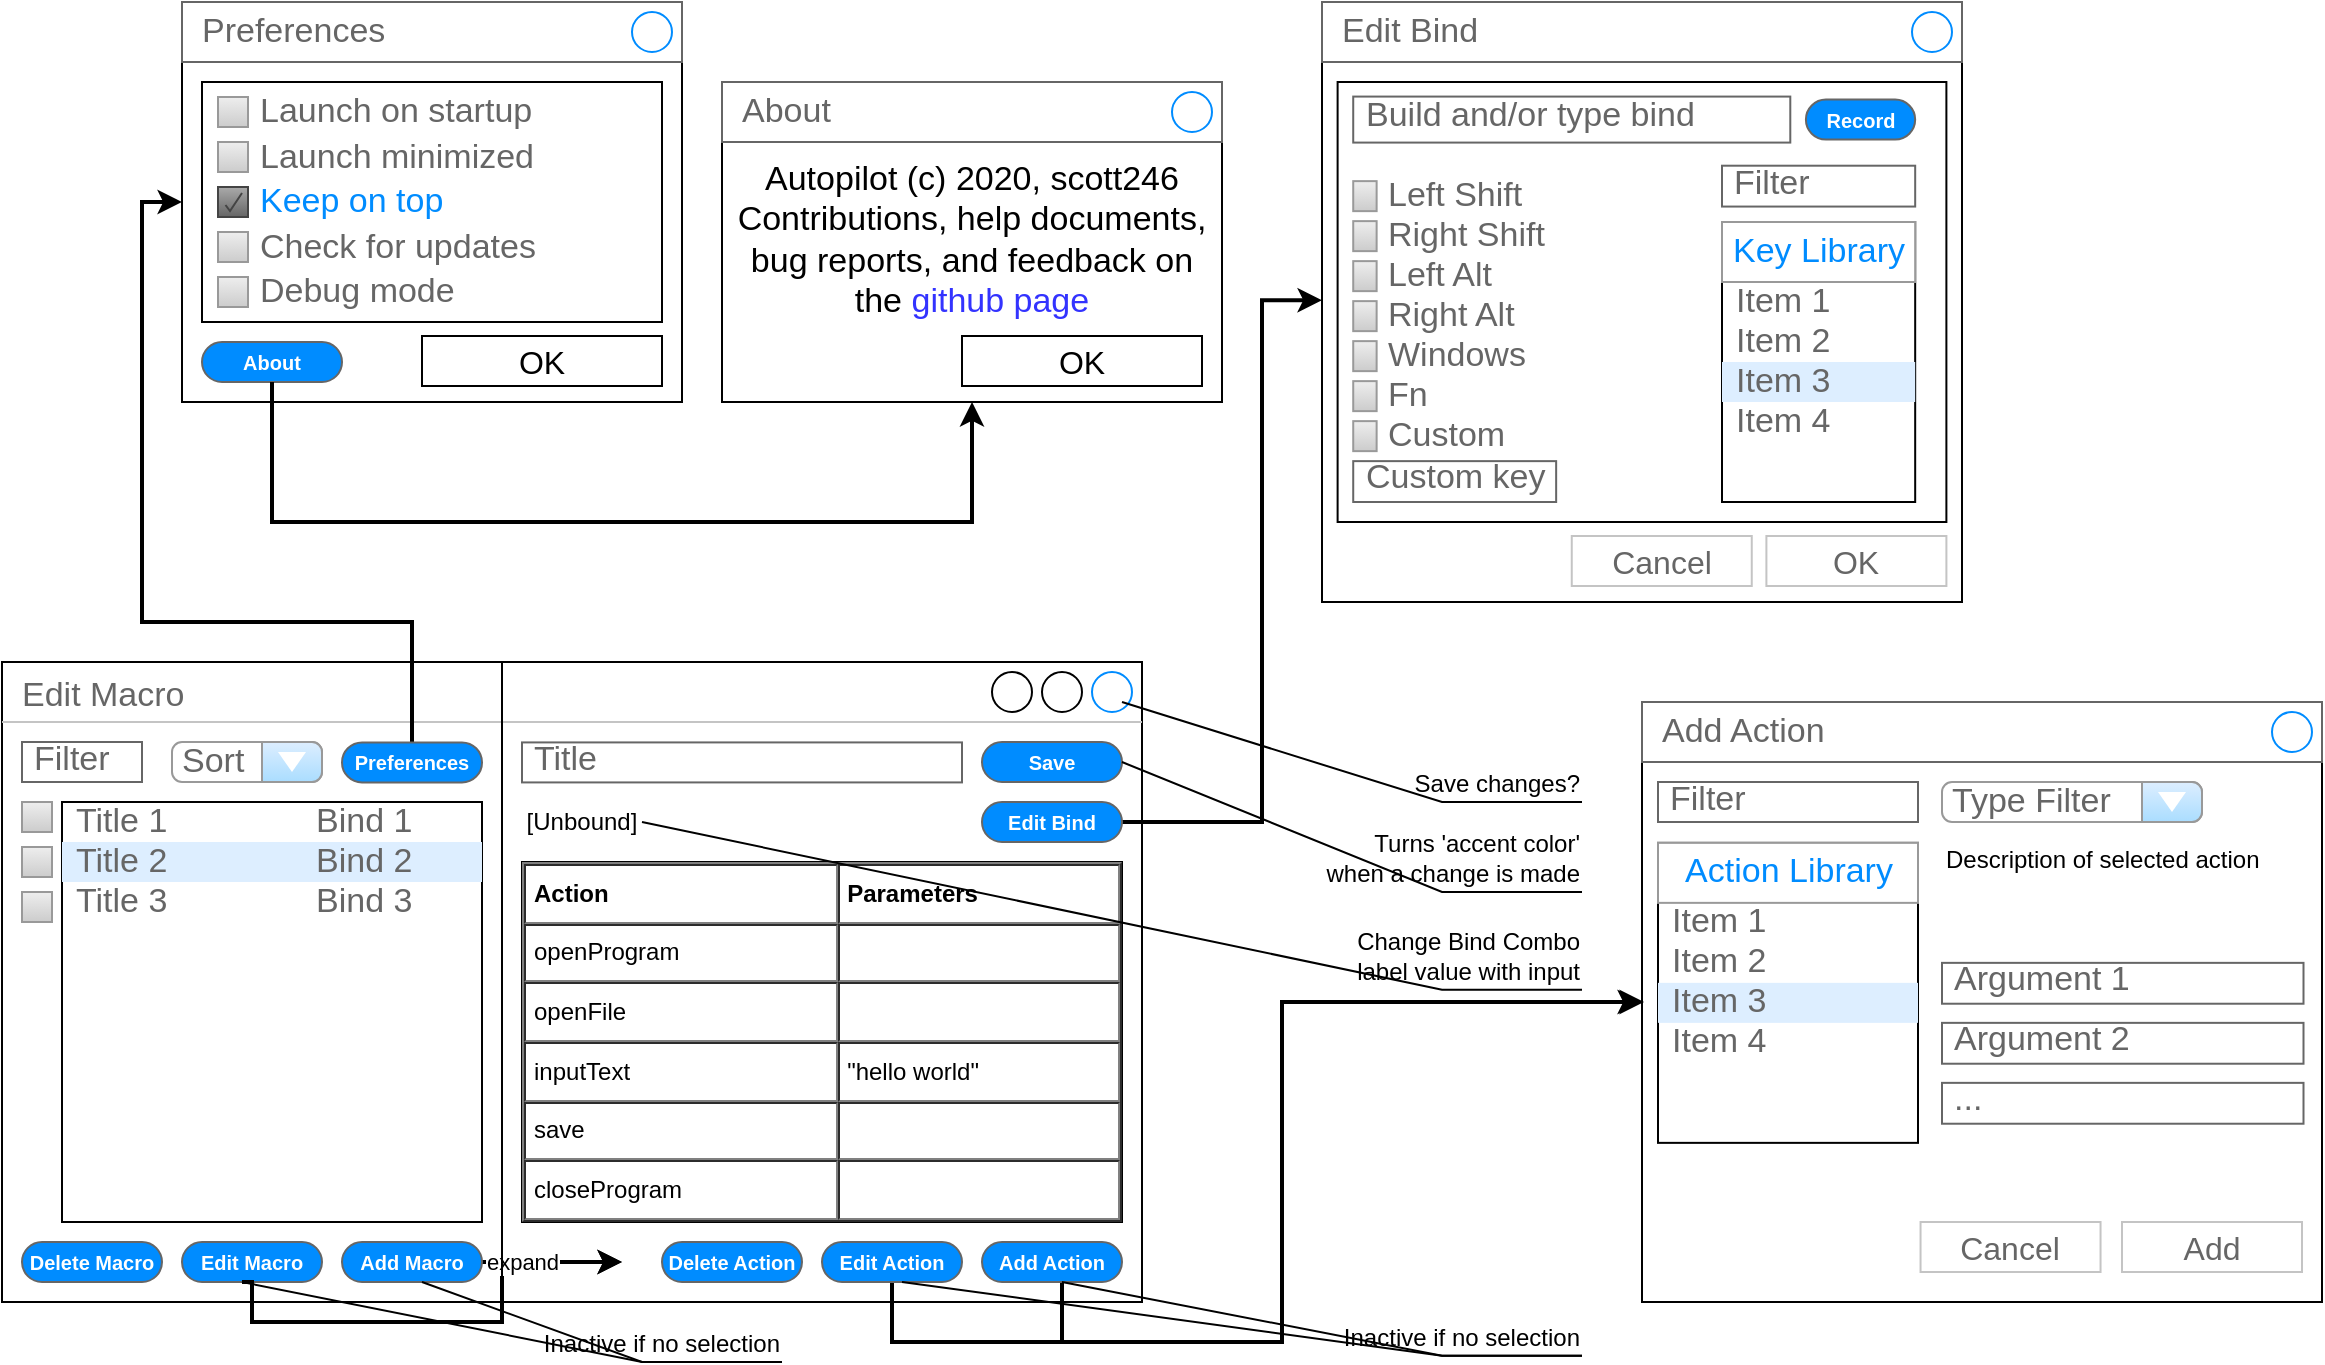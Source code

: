<mxfile version="13.9.9" type="device"><diagram id="YAPkU_yt1FOHtVR8c5gm" name="Views"><mxGraphModel dx="1531" dy="1131" grid="1" gridSize="10" guides="1" tooltips="1" connect="1" arrows="1" fold="1" page="1" pageScale="1" pageWidth="850" pageHeight="1100" math="0" shadow="0"><root><mxCell id="0"/><mxCell id="1" parent="0"/><mxCell id="EOJ3lp3D8dpg8eL5XDfX-40" value="" style="strokeWidth=1;shadow=0;dashed=0;align=center;html=1;shape=mxgraph.mockup.containers.rrect;rSize=0;fontSize=17;verticalAlign=top;whiteSpace=wrap;spacingTop=32;" parent="1" vertex="1"><mxGeometry x="620" y="240" width="250" height="200" as="geometry"/></mxCell><mxCell id="EOJ3lp3D8dpg8eL5XDfX-41" value="Preferences" style="strokeWidth=1;shadow=0;dashed=0;align=center;html=1;shape=mxgraph.mockup.containers.rrect;rSize=0;fontSize=17;fontColor=#666666;strokeColor=#666666;align=left;spacingLeft=8;fillColor=#ffffff;resizeWidth=1;" parent="EOJ3lp3D8dpg8eL5XDfX-40" vertex="1"><mxGeometry width="250" height="30" relative="1" as="geometry"/></mxCell><mxCell id="EOJ3lp3D8dpg8eL5XDfX-42" value="" style="shape=ellipse;strokeColor=#008cff;resizable=0;fillColor=none;html=1;" parent="EOJ3lp3D8dpg8eL5XDfX-41" vertex="1"><mxGeometry x="1" y="0.5" width="20" height="20" relative="1" as="geometry"><mxPoint x="-25" y="-10" as="offset"/></mxGeometry></mxCell><mxCell id="EOJ3lp3D8dpg8eL5XDfX-43" value="OK" style="strokeWidth=1;shadow=0;dashed=0;align=center;html=1;shape=mxgraph.mockup.containers.rrect;rSize=0;fontSize=16;resizable=0;whiteSpace=wrap;" parent="EOJ3lp3D8dpg8eL5XDfX-40" vertex="1"><mxGeometry x="0.5" y="1" width="120" height="25" relative="1" as="geometry"><mxPoint x="-5" y="-33" as="offset"/></mxGeometry></mxCell><mxCell id="EOJ3lp3D8dpg8eL5XDfX-67" value="" style="strokeWidth=1;shadow=0;dashed=0;align=center;html=1;shape=mxgraph.mockup.forms.rrect;rSize=0;recursiveResize=0;fontSize=12;" parent="EOJ3lp3D8dpg8eL5XDfX-40" vertex="1"><mxGeometry x="10" y="40" width="230" height="120" as="geometry"/></mxCell><mxCell id="EOJ3lp3D8dpg8eL5XDfX-68" value="Launch on startup" style="strokeWidth=1;shadow=0;dashed=0;align=center;html=1;shape=mxgraph.mockup.forms.rrect;rSize=0;fillColor=#eeeeee;strokeColor=#999999;gradientColor=#cccccc;align=left;spacingLeft=4;fontSize=17;fontColor=#666666;labelPosition=right;" parent="EOJ3lp3D8dpg8eL5XDfX-67" vertex="1"><mxGeometry x="8" y="7.5" width="15" height="15" as="geometry"/></mxCell><mxCell id="EOJ3lp3D8dpg8eL5XDfX-69" value="Launch minimized" style="strokeWidth=1;shadow=0;dashed=0;align=center;html=1;shape=mxgraph.mockup.forms.rrect;rSize=0;fillColor=#eeeeee;strokeColor=#999999;gradientColor=#cccccc;align=left;spacingLeft=4;fontSize=17;fontColor=#666666;labelPosition=right;" parent="EOJ3lp3D8dpg8eL5XDfX-67" vertex="1"><mxGeometry x="8" y="30" width="15" height="15" as="geometry"/></mxCell><mxCell id="EOJ3lp3D8dpg8eL5XDfX-70" value="Keep on top" style="strokeWidth=1;shadow=0;dashed=0;align=center;html=1;shape=mxgraph.mockup.forms.checkbox;rSize=0;resizable=0;fillColor=#aaaaaa;strokeColor=#444444;gradientColor=#666666;align=left;spacingLeft=4;fontSize=17;fontColor=#008cff;labelPosition=right;" parent="EOJ3lp3D8dpg8eL5XDfX-67" vertex="1"><mxGeometry x="8" y="52.5" width="15" height="15" as="geometry"/></mxCell><mxCell id="EOJ3lp3D8dpg8eL5XDfX-71" value="Debug mode" style="strokeWidth=1;shadow=0;dashed=0;align=center;html=1;shape=mxgraph.mockup.forms.rrect;rSize=0;fillColor=#eeeeee;strokeColor=#999999;gradientColor=#cccccc;align=left;spacingLeft=4;fontSize=17;fontColor=#666666;labelPosition=right;" parent="EOJ3lp3D8dpg8eL5XDfX-67" vertex="1"><mxGeometry x="8" y="97.5" width="15" height="15" as="geometry"/></mxCell><mxCell id="EOJ3lp3D8dpg8eL5XDfX-116" value="Check for updates" style="strokeWidth=1;shadow=0;dashed=0;align=center;html=1;shape=mxgraph.mockup.forms.rrect;rSize=0;fillColor=#eeeeee;strokeColor=#999999;gradientColor=#cccccc;align=left;spacingLeft=4;fontSize=17;fontColor=#666666;labelPosition=right;" parent="EOJ3lp3D8dpg8eL5XDfX-67" vertex="1"><mxGeometry x="8" y="75" width="15" height="15" as="geometry"/></mxCell><mxCell id="0lPb5NimwazTMxJRyiUQ-14" value="About" style="strokeWidth=1;shadow=0;dashed=0;align=center;html=1;shape=mxgraph.mockup.buttons.button;strokeColor=#666666;fontColor=#ffffff;mainText=;buttonStyle=round;fontSize=10;fontStyle=1;fillColor=#008cff;whiteSpace=wrap;" parent="EOJ3lp3D8dpg8eL5XDfX-40" vertex="1"><mxGeometry x="10" y="170.0" width="70" height="20" as="geometry"/></mxCell><mxCell id="EOJ3lp3D8dpg8eL5XDfX-44" value="Autopilot (c) 2020, scott246&lt;br&gt;Contributions, help documents, bug reports, and feedback on the&amp;nbsp;&lt;font color=&quot;#3333ff&quot;&gt;github page&lt;br&gt;&lt;/font&gt;" style="strokeWidth=1;shadow=0;dashed=0;align=center;html=1;shape=mxgraph.mockup.containers.rrect;rSize=0;fontSize=17;verticalAlign=top;whiteSpace=wrap;spacingTop=32;" parent="1" vertex="1"><mxGeometry x="890" y="280" width="250" height="160" as="geometry"/></mxCell><mxCell id="EOJ3lp3D8dpg8eL5XDfX-45" value="About" style="strokeWidth=1;shadow=0;dashed=0;align=center;html=1;shape=mxgraph.mockup.containers.rrect;rSize=0;fontSize=17;fontColor=#666666;strokeColor=#666666;align=left;spacingLeft=8;fillColor=#ffffff;resizeWidth=1;" parent="EOJ3lp3D8dpg8eL5XDfX-44" vertex="1"><mxGeometry width="250" height="30" relative="1" as="geometry"/></mxCell><mxCell id="EOJ3lp3D8dpg8eL5XDfX-46" value="" style="shape=ellipse;strokeColor=#008cff;resizable=0;fillColor=none;html=1;" parent="EOJ3lp3D8dpg8eL5XDfX-45" vertex="1"><mxGeometry x="1" y="0.5" width="20" height="20" relative="1" as="geometry"><mxPoint x="-25" y="-10" as="offset"/></mxGeometry></mxCell><mxCell id="EOJ3lp3D8dpg8eL5XDfX-47" value="OK" style="strokeWidth=1;shadow=0;dashed=0;align=center;html=1;shape=mxgraph.mockup.containers.rrect;rSize=0;fontSize=16;resizable=0;whiteSpace=wrap;" parent="EOJ3lp3D8dpg8eL5XDfX-44" vertex="1"><mxGeometry x="0.5" y="1" width="120" height="25" relative="1" as="geometry"><mxPoint x="-5" y="-33" as="offset"/></mxGeometry></mxCell><mxCell id="EOJ3lp3D8dpg8eL5XDfX-53" value="" style="strokeWidth=1;shadow=0;dashed=0;align=center;html=1;shape=mxgraph.mockup.containers.rrect;rSize=0;fontSize=17;verticalAlign=top;whiteSpace=wrap;spacingTop=32;" parent="1" vertex="1"><mxGeometry x="1190" y="240" width="320" height="300" as="geometry"/></mxCell><mxCell id="EOJ3lp3D8dpg8eL5XDfX-54" value="Edit Bind" style="strokeWidth=1;shadow=0;dashed=0;align=center;html=1;shape=mxgraph.mockup.containers.rrect;rSize=0;fontSize=17;fontColor=#666666;strokeColor=#666666;align=left;spacingLeft=8;fillColor=none;resizeWidth=1;" parent="EOJ3lp3D8dpg8eL5XDfX-53" vertex="1"><mxGeometry width="320" height="30" relative="1" as="geometry"/></mxCell><mxCell id="EOJ3lp3D8dpg8eL5XDfX-55" value="" style="shape=ellipse;strokeColor=#008cff;resizable=0;fillColor=none;html=1;" parent="EOJ3lp3D8dpg8eL5XDfX-54" vertex="1"><mxGeometry x="1" y="0.5" width="20" height="20" relative="1" as="geometry"><mxPoint x="-25" y="-10" as="offset"/></mxGeometry></mxCell><mxCell id="EOJ3lp3D8dpg8eL5XDfX-56" value="Cancel" style="strokeWidth=1;shadow=0;dashed=0;align=center;html=1;shape=mxgraph.mockup.containers.rrect;rSize=0;fontSize=16;fontColor=#666666;strokeColor=#c4c4c4;whiteSpace=wrap;fillColor=none;" parent="EOJ3lp3D8dpg8eL5XDfX-53" vertex="1"><mxGeometry x="0.25" y="1" width="90" height="25" relative="1" as="geometry"><mxPoint x="44.88" y="-33" as="offset"/></mxGeometry></mxCell><mxCell id="EOJ3lp3D8dpg8eL5XDfX-57" value="OK" style="strokeWidth=1;shadow=0;dashed=0;align=center;html=1;shape=mxgraph.mockup.containers.rrect;rSize=0;fontSize=16;fontColor=#666666;strokeColor=#c4c4c4;whiteSpace=wrap;fillColor=none;" parent="EOJ3lp3D8dpg8eL5XDfX-53" vertex="1"><mxGeometry x="0.75" y="1" width="90" height="25" relative="1" as="geometry"><mxPoint x="-17.8" y="-33" as="offset"/></mxGeometry></mxCell><mxCell id="EOJ3lp3D8dpg8eL5XDfX-101" value="" style="rounded=0;whiteSpace=wrap;html=1;fontSize=12;" parent="EOJ3lp3D8dpg8eL5XDfX-53" vertex="1"><mxGeometry x="7.805" y="40" width="304.39" height="220" as="geometry"/></mxCell><mxCell id="EOJ3lp3D8dpg8eL5XDfX-102" value="" style="strokeWidth=1;shadow=0;dashed=0;align=center;html=1;shape=mxgraph.mockup.forms.rrect;rSize=0;fontSize=12;" parent="EOJ3lp3D8dpg8eL5XDfX-53" vertex="1"><mxGeometry x="200" y="110" width="96.59" height="140" as="geometry"/></mxCell><mxCell id="EOJ3lp3D8dpg8eL5XDfX-103" value="Key Library" style="strokeWidth=1;shadow=0;dashed=0;align=center;html=1;shape=mxgraph.mockup.forms.rrect;rSize=0;strokeColor=#999999;fontColor=#008cff;fontSize=17;fillColor=#ffffff;resizeWidth=1;" parent="EOJ3lp3D8dpg8eL5XDfX-102" vertex="1"><mxGeometry width="96.59" height="30" relative="1" as="geometry"/></mxCell><mxCell id="EOJ3lp3D8dpg8eL5XDfX-104" value="Item 1" style="strokeWidth=1;shadow=0;dashed=0;align=center;html=1;shape=mxgraph.mockup.forms.anchor;fontSize=17;fontColor=#666666;align=left;spacingLeft=5;resizeWidth=1;" parent="EOJ3lp3D8dpg8eL5XDfX-102" vertex="1"><mxGeometry width="96.59" height="20" relative="1" as="geometry"><mxPoint y="30" as="offset"/></mxGeometry></mxCell><mxCell id="EOJ3lp3D8dpg8eL5XDfX-105" value="Item 2" style="strokeWidth=1;shadow=0;dashed=0;align=center;html=1;shape=mxgraph.mockup.forms.anchor;fontSize=17;fontColor=#666666;align=left;spacingLeft=5;resizeWidth=1;" parent="EOJ3lp3D8dpg8eL5XDfX-102" vertex="1"><mxGeometry width="96.59" height="20" relative="1" as="geometry"><mxPoint y="50" as="offset"/></mxGeometry></mxCell><mxCell id="EOJ3lp3D8dpg8eL5XDfX-106" value="Item 3" style="strokeWidth=1;shadow=0;dashed=0;align=center;html=1;shape=mxgraph.mockup.forms.rrect;rSize=0;fontSize=17;fontColor=#666666;align=left;spacingLeft=5;fillColor=#ddeeff;strokeColor=none;resizeWidth=1;" parent="EOJ3lp3D8dpg8eL5XDfX-102" vertex="1"><mxGeometry width="96.59" height="20" relative="1" as="geometry"><mxPoint y="70" as="offset"/></mxGeometry></mxCell><mxCell id="EOJ3lp3D8dpg8eL5XDfX-107" value="Item 4" style="strokeWidth=1;shadow=0;dashed=0;align=center;html=1;shape=mxgraph.mockup.forms.anchor;fontSize=17;fontColor=#666666;align=left;spacingLeft=5;resizeWidth=1;" parent="EOJ3lp3D8dpg8eL5XDfX-102" vertex="1"><mxGeometry width="96.59" height="20" relative="1" as="geometry"><mxPoint y="90" as="offset"/></mxGeometry></mxCell><mxCell id="EOJ3lp3D8dpg8eL5XDfX-108" value="Left Shift" style="strokeWidth=1;shadow=0;dashed=0;align=center;html=1;shape=mxgraph.mockup.forms.rrect;rSize=0;fillColor=#eeeeee;strokeColor=#999999;gradientColor=#cccccc;align=left;spacingLeft=4;fontSize=17;fontColor=#666666;labelPosition=right;" parent="EOJ3lp3D8dpg8eL5XDfX-53" vertex="1"><mxGeometry x="15.61" y="89.57" width="11.707" height="15" as="geometry"/></mxCell><mxCell id="u80V7ljQDA_n9V3DlxkJ-22" value="Right Shift" style="strokeWidth=1;shadow=0;dashed=0;align=center;html=1;shape=mxgraph.mockup.forms.rrect;rSize=0;fillColor=#eeeeee;strokeColor=#999999;gradientColor=#cccccc;align=left;spacingLeft=4;fontSize=17;fontColor=#666666;labelPosition=right;" parent="EOJ3lp3D8dpg8eL5XDfX-53" vertex="1"><mxGeometry x="15.61" y="109.57" width="11.707" height="15" as="geometry"/></mxCell><mxCell id="u80V7ljQDA_n9V3DlxkJ-23" value="Left Alt" style="strokeWidth=1;shadow=0;dashed=0;align=center;html=1;shape=mxgraph.mockup.forms.rrect;rSize=0;fillColor=#eeeeee;strokeColor=#999999;gradientColor=#cccccc;align=left;spacingLeft=4;fontSize=17;fontColor=#666666;labelPosition=right;" parent="EOJ3lp3D8dpg8eL5XDfX-53" vertex="1"><mxGeometry x="15.61" y="129.57" width="11.707" height="15" as="geometry"/></mxCell><mxCell id="u80V7ljQDA_n9V3DlxkJ-24" value="Right Alt" style="strokeWidth=1;shadow=0;dashed=0;align=center;html=1;shape=mxgraph.mockup.forms.rrect;rSize=0;fillColor=#eeeeee;strokeColor=#999999;gradientColor=#cccccc;align=left;spacingLeft=4;fontSize=17;fontColor=#666666;labelPosition=right;" parent="EOJ3lp3D8dpg8eL5XDfX-53" vertex="1"><mxGeometry x="15.61" y="149.57" width="11.707" height="15" as="geometry"/></mxCell><mxCell id="u80V7ljQDA_n9V3DlxkJ-25" value="Windows" style="strokeWidth=1;shadow=0;dashed=0;align=center;html=1;shape=mxgraph.mockup.forms.rrect;rSize=0;fillColor=#eeeeee;strokeColor=#999999;gradientColor=#cccccc;align=left;spacingLeft=4;fontSize=17;fontColor=#666666;labelPosition=right;" parent="EOJ3lp3D8dpg8eL5XDfX-53" vertex="1"><mxGeometry x="15.61" y="169.57" width="11.707" height="15" as="geometry"/></mxCell><mxCell id="u80V7ljQDA_n9V3DlxkJ-26" value="Fn" style="strokeWidth=1;shadow=0;dashed=0;align=center;html=1;shape=mxgraph.mockup.forms.rrect;rSize=0;fillColor=#eeeeee;strokeColor=#999999;gradientColor=#cccccc;align=left;spacingLeft=4;fontSize=17;fontColor=#666666;labelPosition=right;" parent="EOJ3lp3D8dpg8eL5XDfX-53" vertex="1"><mxGeometry x="15.61" y="189.57" width="11.707" height="15" as="geometry"/></mxCell><mxCell id="Q8kererCGvhMdk5w2O0M-1" value="Custom" style="strokeWidth=1;shadow=0;dashed=0;align=center;html=1;shape=mxgraph.mockup.forms.rrect;rSize=0;fillColor=#eeeeee;strokeColor=#999999;gradientColor=#cccccc;align=left;spacingLeft=4;fontSize=17;fontColor=#666666;labelPosition=right;" parent="EOJ3lp3D8dpg8eL5XDfX-53" vertex="1"><mxGeometry x="15.61" y="209.57" width="11.707" height="15" as="geometry"/></mxCell><mxCell id="Q8kererCGvhMdk5w2O0M-2" value="Custom key" style="strokeWidth=1;shadow=0;dashed=0;align=center;html=1;shape=mxgraph.mockup.text.textBox;fontColor=#666666;align=left;fontSize=17;spacingLeft=4;spacingTop=-3;strokeColor=#666666;mainText=" parent="EOJ3lp3D8dpg8eL5XDfX-53" vertex="1"><mxGeometry x="15.61" y="229.57" width="101.463" height="20.43" as="geometry"/></mxCell><mxCell id="Q8kererCGvhMdk5w2O0M-3" value="Build and/or type bind" style="strokeWidth=1;shadow=0;dashed=0;align=center;html=1;shape=mxgraph.mockup.text.textBox;fontColor=#666666;align=left;fontSize=17;spacingLeft=4;spacingTop=-3;strokeColor=#666666;mainText=" parent="EOJ3lp3D8dpg8eL5XDfX-53" vertex="1"><mxGeometry x="15.61" y="47.29" width="218.537" height="23" as="geometry"/></mxCell><mxCell id="Q8kererCGvhMdk5w2O0M-4" value="Filter" style="strokeWidth=1;shadow=0;dashed=0;align=center;html=1;shape=mxgraph.mockup.text.textBox;fontColor=#666666;align=left;fontSize=17;spacingLeft=4;spacingTop=-3;strokeColor=#666666;mainText=" parent="EOJ3lp3D8dpg8eL5XDfX-53" vertex="1"><mxGeometry x="200" y="81.85" width="96.59" height="20.43" as="geometry"/></mxCell><mxCell id="wRuUsC_GR9SFhAJwOXk4-2" value="Record" style="strokeWidth=1;shadow=0;dashed=0;align=center;html=1;shape=mxgraph.mockup.buttons.button;strokeColor=#666666;fontColor=#ffffff;mainText=;buttonStyle=round;fontSize=10;fontStyle=1;fillColor=#008cff;whiteSpace=wrap;" vertex="1" parent="EOJ3lp3D8dpg8eL5XDfX-53"><mxGeometry x="241.951" y="48.79" width="54.634" height="20" as="geometry"/></mxCell><mxCell id="EOJ3lp3D8dpg8eL5XDfX-79" value="" style="strokeWidth=1;shadow=0;dashed=0;align=center;html=1;shape=mxgraph.mockup.containers.rrect;rSize=0;fontSize=17;verticalAlign=top;whiteSpace=wrap;spacingTop=32;" parent="1" vertex="1"><mxGeometry x="1350" y="590" width="340" height="300" as="geometry"/></mxCell><mxCell id="EOJ3lp3D8dpg8eL5XDfX-80" value="Add Action" style="strokeWidth=1;shadow=0;dashed=0;align=center;html=1;shape=mxgraph.mockup.containers.rrect;rSize=0;fontSize=17;fontColor=#666666;strokeColor=#666666;align=left;spacingLeft=8;fillColor=none;resizeWidth=1;" parent="EOJ3lp3D8dpg8eL5XDfX-79" vertex="1"><mxGeometry width="340.0" height="30" relative="1" as="geometry"/></mxCell><mxCell id="EOJ3lp3D8dpg8eL5XDfX-81" value="" style="shape=ellipse;strokeColor=#008cff;resizable=0;fillColor=none;html=1;" parent="EOJ3lp3D8dpg8eL5XDfX-80" vertex="1"><mxGeometry x="1" y="0.5" width="20" height="20" relative="1" as="geometry"><mxPoint x="-25" y="-10" as="offset"/></mxGeometry></mxCell><mxCell id="EOJ3lp3D8dpg8eL5XDfX-82" value="Cancel" style="strokeWidth=1;shadow=0;dashed=0;align=center;html=1;shape=mxgraph.mockup.containers.rrect;rSize=0;fontSize=16;fontColor=#666666;strokeColor=#c4c4c4;whiteSpace=wrap;fillColor=none;" parent="EOJ3lp3D8dpg8eL5XDfX-79" vertex="1"><mxGeometry x="0.25" y="1" width="90" height="25" relative="1" as="geometry"><mxPoint x="54.27" y="-40" as="offset"/></mxGeometry></mxCell><mxCell id="EOJ3lp3D8dpg8eL5XDfX-83" value="Add" style="strokeWidth=1;shadow=0;dashed=0;align=center;html=1;shape=mxgraph.mockup.containers.rrect;rSize=0;fontSize=16;fontColor=#666666;strokeColor=#c4c4c4;whiteSpace=wrap;fillColor=none;" parent="EOJ3lp3D8dpg8eL5XDfX-79" vertex="1"><mxGeometry x="0.75" y="1" width="90" height="25" relative="1" as="geometry"><mxPoint x="-15" y="-40" as="offset"/></mxGeometry></mxCell><mxCell id="EOJ3lp3D8dpg8eL5XDfX-35" value="Filter" style="strokeWidth=1;shadow=0;dashed=0;align=center;html=1;shape=mxgraph.mockup.text.textBox;fontColor=#666666;align=left;fontSize=17;spacingLeft=4;spacingTop=-3;strokeColor=#666666;mainText=" parent="EOJ3lp3D8dpg8eL5XDfX-79" vertex="1"><mxGeometry x="8" y="40" width="130" height="20" as="geometry"/></mxCell><mxCell id="EOJ3lp3D8dpg8eL5XDfX-88" value="Description of selected action" style="text;spacingTop=-5;whiteSpace=wrap;html=1;align=left;fontSize=12;fontFamily=Helvetica;fillColor=none;strokeColor=none;" parent="EOJ3lp3D8dpg8eL5XDfX-79" vertex="1"><mxGeometry x="150" y="70" width="181.5" height="50.43" as="geometry"/></mxCell><mxCell id="u80V7ljQDA_n9V3DlxkJ-36" value="Argument 1" style="strokeWidth=1;shadow=0;dashed=0;align=center;html=1;shape=mxgraph.mockup.text.textBox;fontColor=#666666;align=left;fontSize=17;spacingLeft=4;spacingTop=-3;strokeColor=#666666;mainText=" parent="EOJ3lp3D8dpg8eL5XDfX-79" vertex="1"><mxGeometry x="150" y="130.43" width="180.75" height="20.43" as="geometry"/></mxCell><mxCell id="u80V7ljQDA_n9V3DlxkJ-38" value="..." style="strokeWidth=1;shadow=0;dashed=0;align=center;html=1;shape=mxgraph.mockup.text.textBox;fontColor=#666666;align=left;fontSize=17;spacingLeft=4;spacingTop=-3;strokeColor=#666666;mainText=" parent="EOJ3lp3D8dpg8eL5XDfX-79" vertex="1"><mxGeometry x="150" y="190.43" width="180.75" height="20.43" as="geometry"/></mxCell><mxCell id="u80V7ljQDA_n9V3DlxkJ-37" value="Argument 2" style="strokeWidth=1;shadow=0;dashed=0;align=center;html=1;shape=mxgraph.mockup.text.textBox;fontColor=#666666;align=left;fontSize=17;spacingLeft=4;spacingTop=-3;strokeColor=#666666;mainText=" parent="EOJ3lp3D8dpg8eL5XDfX-79" vertex="1"><mxGeometry x="150" y="160.43" width="180.75" height="20.43" as="geometry"/></mxCell><mxCell id="EOJ3lp3D8dpg8eL5XDfX-34" value="Type Filter" style="strokeWidth=1;shadow=0;dashed=0;align=center;html=1;shape=mxgraph.mockup.forms.comboBox;strokeColor=#999999;fillColor=#ddeeff;align=left;fillColor2=#aaddff;mainText=;fontColor=#666666;fontSize=17;spacingLeft=3;" parent="EOJ3lp3D8dpg8eL5XDfX-79" vertex="1"><mxGeometry x="150" y="40" width="130" height="20" as="geometry"/></mxCell><mxCell id="EOJ3lp3D8dpg8eL5XDfX-25" value="" style="strokeWidth=1;shadow=0;dashed=0;align=center;html=1;shape=mxgraph.mockup.forms.rrect;rSize=0;verticalAlign=top;" parent="EOJ3lp3D8dpg8eL5XDfX-79" vertex="1"><mxGeometry x="8" y="70.43" width="130" height="150" as="geometry"/></mxCell><mxCell id="EOJ3lp3D8dpg8eL5XDfX-26" value="Action Library" style="strokeWidth=1;shadow=0;dashed=0;align=center;html=1;shape=mxgraph.mockup.forms.rrect;rSize=0;strokeColor=#999999;fontColor=#008cff;fontSize=17;fillColor=#ffffff;resizeWidth=1;" parent="EOJ3lp3D8dpg8eL5XDfX-25" vertex="1"><mxGeometry width="130" height="30" relative="1" as="geometry"/></mxCell><mxCell id="EOJ3lp3D8dpg8eL5XDfX-27" value="Item 1" style="strokeWidth=1;shadow=0;dashed=0;align=center;html=1;shape=mxgraph.mockup.forms.anchor;fontSize=17;fontColor=#666666;align=left;spacingLeft=5;resizeWidth=1;" parent="EOJ3lp3D8dpg8eL5XDfX-25" vertex="1"><mxGeometry width="130" height="20" relative="1" as="geometry"><mxPoint y="30.0" as="offset"/></mxGeometry></mxCell><mxCell id="EOJ3lp3D8dpg8eL5XDfX-28" value="Item 2" style="strokeWidth=1;shadow=0;dashed=0;align=center;html=1;shape=mxgraph.mockup.forms.anchor;fontSize=17;fontColor=#666666;align=left;spacingLeft=5;resizeWidth=1;" parent="EOJ3lp3D8dpg8eL5XDfX-25" vertex="1"><mxGeometry width="130" height="20" relative="1" as="geometry"><mxPoint y="50.0" as="offset"/></mxGeometry></mxCell><mxCell id="EOJ3lp3D8dpg8eL5XDfX-29" value="Item 3" style="strokeWidth=1;shadow=0;dashed=0;align=center;html=1;shape=mxgraph.mockup.forms.rrect;rSize=0;fontSize=17;fontColor=#666666;align=left;spacingLeft=5;fillColor=#ddeeff;strokeColor=none;resizeWidth=1;" parent="EOJ3lp3D8dpg8eL5XDfX-25" vertex="1"><mxGeometry width="130" height="20" relative="1" as="geometry"><mxPoint y="70" as="offset"/></mxGeometry></mxCell><mxCell id="EOJ3lp3D8dpg8eL5XDfX-30" value="Item 4" style="strokeWidth=1;shadow=0;dashed=0;align=center;html=1;shape=mxgraph.mockup.forms.anchor;fontSize=17;fontColor=#666666;align=left;spacingLeft=5;resizeWidth=1;" parent="EOJ3lp3D8dpg8eL5XDfX-25" vertex="1"><mxGeometry width="130" height="20" relative="1" as="geometry"><mxPoint y="90" as="offset"/></mxGeometry></mxCell><mxCell id="aWUXtCaBUjbwZ6OJpYQv-1" value="Edit Macro" style="strokeWidth=1;shadow=0;dashed=0;align=center;html=1;shape=mxgraph.mockup.containers.window;align=left;verticalAlign=top;spacingLeft=8;strokeColor2=#008cff;strokeColor3=#c4c4c4;fontColor=#666666;mainText=;fontSize=17;labelBackgroundColor=none;" parent="1" vertex="1"><mxGeometry x="530" y="570" width="570" height="320" as="geometry"/></mxCell><mxCell id="aWUXtCaBUjbwZ6OJpYQv-9" value="&lt;table cellpadding=&quot;4&quot; cellspacing=&quot;0&quot; border=&quot;1&quot; style=&quot;font-size: 1em ; width: 100% ; height: 100%&quot;&gt;&lt;tbody&gt;&lt;tr&gt;&lt;th&gt;Action&lt;/th&gt;&lt;td&gt;&lt;b&gt;Parameters&lt;/b&gt;&lt;/td&gt;&lt;/tr&gt;&lt;tr&gt;&lt;td&gt;openProgram&lt;/td&gt;&lt;td&gt;&lt;br&gt;&lt;/td&gt;&lt;/tr&gt;&lt;tr&gt;&lt;td&gt;openFile&lt;/td&gt;&lt;td&gt;&lt;br&gt;&lt;/td&gt;&lt;/tr&gt;&lt;tr&gt;&lt;td&gt;inputText&lt;/td&gt;&lt;td&gt;&quot;hello world&quot;&lt;/td&gt;&lt;/tr&gt;&lt;tr&gt;&lt;td&gt;save&lt;/td&gt;&lt;td&gt;&lt;br&gt;&lt;/td&gt;&lt;/tr&gt;&lt;tr&gt;&lt;td&gt;closeProgram&lt;/td&gt;&lt;td&gt;&lt;br&gt;&lt;/td&gt;&lt;/tr&gt;&lt;/tbody&gt;&lt;/table&gt; " style="verticalAlign=top;align=left;overflow=fill;fontSize=12;fontFamily=Helvetica;html=1" parent="1" vertex="1"><mxGeometry x="790" y="670" width="300" height="180" as="geometry"/></mxCell><mxCell id="aWUXtCaBUjbwZ6OJpYQv-10" value="Title" style="strokeWidth=1;shadow=0;dashed=0;align=center;html=1;shape=mxgraph.mockup.text.textBox;fontColor=#666666;align=left;fontSize=17;spacingLeft=4;spacingTop=-3;strokeColor=#666666;mainText=" parent="1" vertex="1"><mxGeometry x="790" y="610.21" width="220" height="20" as="geometry"/></mxCell><mxCell id="aWUXtCaBUjbwZ6OJpYQv-36" value="Save" style="strokeWidth=1;shadow=0;dashed=0;align=center;html=1;shape=mxgraph.mockup.buttons.button;strokeColor=#666666;fontColor=#ffffff;mainText=;buttonStyle=round;fontSize=10;fontStyle=1;fillColor=#008cff;whiteSpace=wrap;" parent="1" vertex="1"><mxGeometry x="1020" y="610.0" width="70" height="20" as="geometry"/></mxCell><mxCell id="u80V7ljQDA_n9V3DlxkJ-84" value="" style="edgeStyle=orthogonalEdgeStyle;rounded=0;orthogonalLoop=1;jettySize=auto;html=1;strokeWidth=2;entryX=0;entryY=0.497;entryDx=0;entryDy=0;entryPerimeter=0;exitX=1;exitY=0.5;exitDx=0;exitDy=0;exitPerimeter=0;" parent="1" source="aWUXtCaBUjbwZ6OJpYQv-37" target="EOJ3lp3D8dpg8eL5XDfX-53" edge="1"><mxGeometry relative="1" as="geometry"><mxPoint x="1340" y="617" as="targetPoint"/><Array as="points"><mxPoint x="1160" y="650"/><mxPoint x="1160" y="389"/></Array></mxGeometry></mxCell><mxCell id="aWUXtCaBUjbwZ6OJpYQv-37" value="Edit Bind" style="strokeWidth=1;shadow=0;dashed=0;align=center;html=1;shape=mxgraph.mockup.buttons.button;strokeColor=#666666;fontColor=#ffffff;mainText=;buttonStyle=round;fontSize=10;fontStyle=1;fillColor=#008cff;whiteSpace=wrap;" parent="1" vertex="1"><mxGeometry x="1020" y="640.0" width="70" height="20" as="geometry"/></mxCell><mxCell id="u80V7ljQDA_n9V3DlxkJ-86" value="" style="edgeStyle=orthogonalEdgeStyle;rounded=0;orthogonalLoop=1;jettySize=auto;html=1;strokeWidth=2;entryX=0.003;entryY=0.5;entryDx=0;entryDy=0;entryPerimeter=0;" parent="1" source="aWUXtCaBUjbwZ6OJpYQv-38" target="EOJ3lp3D8dpg8eL5XDfX-79" edge="1"><mxGeometry relative="1" as="geometry"><Array as="points"><mxPoint x="1060" y="910"/><mxPoint x="1170" y="910"/><mxPoint x="1170" y="740"/></Array></mxGeometry></mxCell><mxCell id="aWUXtCaBUjbwZ6OJpYQv-38" value="&lt;font style=&quot;font-size: 10px&quot;&gt;Add Action&lt;/font&gt;" style="strokeWidth=1;shadow=0;dashed=0;align=center;html=1;shape=mxgraph.mockup.buttons.button;strokeColor=#666666;fontColor=#ffffff;mainText=;buttonStyle=round;fontSize=10;fontStyle=1;fillColor=#008cff;whiteSpace=wrap;" parent="1" vertex="1"><mxGeometry x="1020" y="860" width="70" height="20" as="geometry"/></mxCell><mxCell id="aWUXtCaBUjbwZ6OJpYQv-39" value="&lt;font style=&quot;font-size: 10px&quot;&gt;Delete Action&lt;/font&gt;" style="strokeWidth=1;shadow=0;dashed=0;align=center;html=1;shape=mxgraph.mockup.buttons.button;strokeColor=#666666;fontColor=#ffffff;mainText=;buttonStyle=round;fontSize=10;fontStyle=1;fillColor=#008cff;whiteSpace=wrap;" parent="1" vertex="1"><mxGeometry x="860" y="860" width="70" height="20" as="geometry"/></mxCell><mxCell id="2AMcOCdW3LgCEZ0a0cDY-9" value="Turns 'accent color' &lt;br&gt;when a change is made" style="strokeWidth=1;shadow=0;dashed=0;align=center;html=1;shape=mxgraph.mockup.text.callout;linkText=;textSize=17;textColor=#666666;callDir=SE;callStyle=line;fontSize=12;align=right;verticalAlign=bottom;" parent="1" vertex="1"><mxGeometry x="1090" y="620" width="230" height="65" as="geometry"/></mxCell><mxCell id="u80V7ljQDA_n9V3DlxkJ-2" value="" style="strokeWidth=1;shadow=0;dashed=0;align=center;html=1;shape=mxgraph.mockup.forms.rrect;rSize=0;" parent="1" vertex="1"><mxGeometry x="560" y="640" width="210" height="210" as="geometry"/></mxCell><mxCell id="u80V7ljQDA_n9V3DlxkJ-3" value="Title 1" style="strokeWidth=1;shadow=0;dashed=0;align=center;html=1;shape=mxgraph.mockup.forms.anchor;fontSize=17;fontColor=#666666;align=left;spacingLeft=5;resizeWidth=1;" parent="u80V7ljQDA_n9V3DlxkJ-2" vertex="1"><mxGeometry width="84.375" height="20" relative="1" as="geometry"><mxPoint as="offset"/></mxGeometry></mxCell><mxCell id="u80V7ljQDA_n9V3DlxkJ-4" value="Title 2" style="strokeWidth=1;shadow=0;dashed=0;align=center;html=1;shape=mxgraph.mockup.forms.rrect;rSize=0;fontSize=17;fontColor=#666666;align=left;spacingLeft=5;fillColor=#ddeeff;strokeColor=none;resizeWidth=1;" parent="u80V7ljQDA_n9V3DlxkJ-2" vertex="1"><mxGeometry width="210" height="20" relative="1" as="geometry"><mxPoint y="20" as="offset"/></mxGeometry></mxCell><mxCell id="u80V7ljQDA_n9V3DlxkJ-5" value="Title 3" style="strokeWidth=1;shadow=0;dashed=0;align=center;html=1;shape=mxgraph.mockup.forms.anchor;fontSize=17;fontColor=#666666;align=left;spacingLeft=5;resizeWidth=1;" parent="u80V7ljQDA_n9V3DlxkJ-2" vertex="1"><mxGeometry width="181.731" height="20" relative="1" as="geometry"><mxPoint y="40" as="offset"/></mxGeometry></mxCell><mxCell id="u80V7ljQDA_n9V3DlxkJ-42" value="Bind 1" style="strokeWidth=1;shadow=0;dashed=0;align=center;html=1;shape=mxgraph.mockup.forms.anchor;fontSize=17;fontColor=#666666;align=left;spacingLeft=5;resizeWidth=1;" parent="u80V7ljQDA_n9V3DlxkJ-2" vertex="1"><mxGeometry x="120" width="90" height="20" as="geometry"><mxPoint as="offset"/></mxGeometry></mxCell><mxCell id="u80V7ljQDA_n9V3DlxkJ-44" value="Bind 3" style="strokeWidth=1;shadow=0;dashed=0;align=center;html=1;shape=mxgraph.mockup.forms.anchor;fontSize=17;fontColor=#666666;align=left;spacingLeft=5;resizeWidth=1;" parent="u80V7ljQDA_n9V3DlxkJ-2" vertex="1"><mxGeometry x="120" y="40" width="90" height="20" as="geometry"><mxPoint as="offset"/></mxGeometry></mxCell><mxCell id="u80V7ljQDA_n9V3DlxkJ-43" value="Bind 2" style="strokeWidth=1;shadow=0;dashed=0;align=center;html=1;shape=mxgraph.mockup.forms.anchor;fontSize=17;fontColor=#666666;align=left;spacingLeft=5;resizeWidth=1;" parent="u80V7ljQDA_n9V3DlxkJ-2" vertex="1"><mxGeometry x="120" y="20" width="90" height="20" as="geometry"><mxPoint as="offset"/></mxGeometry></mxCell><mxCell id="u80V7ljQDA_n9V3DlxkJ-6" value="Filter" style="strokeWidth=1;shadow=0;dashed=0;align=center;html=1;shape=mxgraph.mockup.text.textBox;fontColor=#666666;align=left;fontSize=17;spacingLeft=4;spacingTop=-3;strokeColor=#666666;mainText=" parent="1" vertex="1"><mxGeometry x="540" y="610" width="60" height="20" as="geometry"/></mxCell><mxCell id="u80V7ljQDA_n9V3DlxkJ-11" value="Delete Macro" style="strokeWidth=1;shadow=0;dashed=0;align=center;html=1;shape=mxgraph.mockup.buttons.button;strokeColor=#666666;fontColor=#ffffff;mainText=;buttonStyle=round;fontSize=10;fontStyle=1;fillColor=#008cff;whiteSpace=wrap;" parent="1" vertex="1"><mxGeometry x="540" y="860" width="70" height="20" as="geometry"/></mxCell><mxCell id="0lPb5NimwazTMxJRyiUQ-5" style="edgeStyle=orthogonalEdgeStyle;rounded=0;orthogonalLoop=1;jettySize=auto;html=1;exitX=1;exitY=0.5;exitDx=0;exitDy=0;exitPerimeter=0;strokeWidth=2;" parent="1" source="u80V7ljQDA_n9V3DlxkJ-13" edge="1"><mxGeometry relative="1" as="geometry"><mxPoint x="840" y="870" as="targetPoint"/><Array as="points"/></mxGeometry></mxCell><mxCell id="u80V7ljQDA_n9V3DlxkJ-12" value="Edit Macro" style="strokeWidth=1;shadow=0;dashed=0;align=center;html=1;shape=mxgraph.mockup.buttons.button;strokeColor=#666666;fontColor=#ffffff;mainText=;buttonStyle=round;fontSize=10;fontStyle=1;fillColor=#008cff;whiteSpace=wrap;" parent="1" vertex="1"><mxGeometry x="620" y="860" width="70" height="20" as="geometry"/></mxCell><mxCell id="0lPb5NimwazTMxJRyiUQ-4" value="" style="edgeStyle=orthogonalEdgeStyle;rounded=0;orthogonalLoop=1;jettySize=auto;html=1;strokeWidth=2;exitX=0;exitY=0;exitDx=0;exitDy=0;exitPerimeter=0;" parent="1" source="u80V7ljQDA_n9V3DlxkJ-48" edge="1"><mxGeometry relative="1" as="geometry"><mxPoint x="780" y="970" as="sourcePoint"/><mxPoint x="840" y="870" as="targetPoint"/><Array as="points"><mxPoint x="655" y="880"/><mxPoint x="655" y="900"/><mxPoint x="780" y="900"/><mxPoint x="780" y="870"/></Array></mxGeometry></mxCell><mxCell id="0lPb5NimwazTMxJRyiUQ-6" value="expand" style="edgeLabel;html=1;align=center;verticalAlign=middle;resizable=0;points=[];" parent="0lPb5NimwazTMxJRyiUQ-4" vertex="1" connectable="0"><mxGeometry x="-0.25" relative="1" as="geometry"><mxPoint x="70" y="-30" as="offset"/></mxGeometry></mxCell><mxCell id="u80V7ljQDA_n9V3DlxkJ-13" value="Add Macro" style="strokeWidth=1;shadow=0;dashed=0;align=center;html=1;shape=mxgraph.mockup.buttons.button;strokeColor=#666666;fontColor=#ffffff;mainText=;buttonStyle=round;fontSize=10;fontStyle=1;fillColor=#008cff;whiteSpace=wrap;" parent="1" vertex="1"><mxGeometry x="700" y="860" width="70" height="20" as="geometry"/></mxCell><mxCell id="u80V7ljQDA_n9V3DlxkJ-85" value="" style="edgeStyle=orthogonalEdgeStyle;rounded=0;orthogonalLoop=1;jettySize=auto;html=1;strokeWidth=2;exitX=0.5;exitY=1.009;exitDx=0;exitDy=0;exitPerimeter=0;entryX=0;entryY=0.5;entryDx=0;entryDy=0;entryPerimeter=0;" parent="1" source="u80V7ljQDA_n9V3DlxkJ-15" target="EOJ3lp3D8dpg8eL5XDfX-79" edge="1"><mxGeometry relative="1" as="geometry"><Array as="points"><mxPoint x="975" y="910"/><mxPoint x="1170" y="910"/><mxPoint x="1170" y="740"/></Array></mxGeometry></mxCell><mxCell id="u80V7ljQDA_n9V3DlxkJ-15" value="&lt;font style=&quot;font-size: 10px&quot;&gt;Edit Action&lt;/font&gt;" style="strokeWidth=1;shadow=0;dashed=0;align=center;html=1;shape=mxgraph.mockup.buttons.button;strokeColor=#666666;fontColor=#ffffff;mainText=;buttonStyle=round;fontSize=10;fontStyle=1;fillColor=#008cff;whiteSpace=wrap;" parent="1" vertex="1"><mxGeometry x="940" y="860" width="70" height="20" as="geometry"/></mxCell><mxCell id="u80V7ljQDA_n9V3DlxkJ-16" value="" style="strokeWidth=1;shadow=0;dashed=0;align=center;html=1;shape=mxgraph.mockup.forms.rrect;rSize=0;fillColor=#eeeeee;strokeColor=#999999;gradientColor=#cccccc;align=left;spacingLeft=4;fontSize=17;fontColor=#666666;labelPosition=right;" parent="1" vertex="1"><mxGeometry x="540" y="685" width="15" height="15" as="geometry"/></mxCell><mxCell id="u80V7ljQDA_n9V3DlxkJ-17" value="" style="strokeWidth=1;shadow=0;dashed=0;align=center;html=1;shape=mxgraph.mockup.forms.rrect;rSize=0;fillColor=#eeeeee;strokeColor=#999999;gradientColor=#cccccc;align=left;spacingLeft=4;fontSize=17;fontColor=#666666;labelPosition=right;" parent="1" vertex="1"><mxGeometry x="540" y="662.5" width="15" height="15" as="geometry"/></mxCell><mxCell id="u80V7ljQDA_n9V3DlxkJ-18" value="" style="strokeWidth=1;shadow=0;dashed=0;align=center;html=1;shape=mxgraph.mockup.forms.rrect;rSize=0;fillColor=#eeeeee;strokeColor=#999999;gradientColor=#cccccc;align=left;spacingLeft=4;fontSize=17;fontColor=#666666;labelPosition=right;" parent="1" vertex="1"><mxGeometry x="540" y="640" width="15" height="15" as="geometry"/></mxCell><mxCell id="u80V7ljQDA_n9V3DlxkJ-19" value="Save changes?" style="strokeWidth=1;shadow=0;dashed=0;align=center;html=1;shape=mxgraph.mockup.text.callout;linkText=;textSize=17;textColor=#666666;callDir=SE;callStyle=line;fontSize=12;align=right;verticalAlign=bottom;" parent="1" vertex="1"><mxGeometry x="1090" y="590" width="230" height="50" as="geometry"/></mxCell><mxCell id="u80V7ljQDA_n9V3DlxkJ-20" value="Change Bind Combo &lt;br&gt;label value with input" style="strokeWidth=1;shadow=0;dashed=0;align=center;html=1;shape=mxgraph.mockup.text.callout;linkText=;textSize=17;textColor=#666666;callDir=SE;callStyle=line;fontSize=12;align=right;verticalAlign=bottom;" parent="1" vertex="1"><mxGeometry x="850" y="650" width="470" height="83.83" as="geometry"/></mxCell><mxCell id="u80V7ljQDA_n9V3DlxkJ-46" value="Inactive if no selection" style="strokeWidth=1;shadow=0;dashed=0;align=center;html=1;shape=mxgraph.mockup.text.callout;linkText=;textSize=17;textColor=#666666;callDir=SE;callStyle=line;fontSize=12;align=right;verticalAlign=bottom;" parent="1" vertex="1"><mxGeometry x="1060" y="880" width="260" height="36.83" as="geometry"/></mxCell><mxCell id="u80V7ljQDA_n9V3DlxkJ-47" value="Inactive if no selection" style="strokeWidth=1;shadow=0;dashed=0;align=center;html=1;shape=mxgraph.mockup.text.callout;linkText=;textSize=17;textColor=#666666;callDir=SE;callStyle=line;fontSize=12;align=right;verticalAlign=bottom;" parent="1" vertex="1"><mxGeometry x="740" y="880" width="180" height="40" as="geometry"/></mxCell><mxCell id="u80V7ljQDA_n9V3DlxkJ-48" value="" style="strokeWidth=1;shadow=0;dashed=0;align=center;html=1;shape=mxgraph.mockup.text.callout;linkText=;textSize=17;textColor=#666666;callDir=SE;callStyle=line;fontSize=12;align=right;verticalAlign=bottom;" parent="1" vertex="1"><mxGeometry x="650" y="880" width="270" height="40" as="geometry"/></mxCell><mxCell id="u80V7ljQDA_n9V3DlxkJ-49" value="" style="strokeWidth=1;shadow=0;dashed=0;align=center;html=1;shape=mxgraph.mockup.text.callout;linkText=;textSize=17;textColor=#666666;callDir=SE;callStyle=line;fontSize=12;align=right;verticalAlign=bottom;" parent="1" vertex="1"><mxGeometry x="980" y="880" width="340" height="36.83" as="geometry"/></mxCell><mxCell id="u80V7ljQDA_n9V3DlxkJ-78" value="" style="edgeStyle=orthogonalEdgeStyle;rounded=0;orthogonalLoop=1;jettySize=auto;html=1;strokeWidth=2;entryX=0.5;entryY=1;entryDx=0;entryDy=0;entryPerimeter=0;exitX=0.5;exitY=1;exitDx=0;exitDy=0;exitPerimeter=0;" parent="1" source="0lPb5NimwazTMxJRyiUQ-14" target="EOJ3lp3D8dpg8eL5XDfX-44" edge="1"><mxGeometry relative="1" as="geometry"><mxPoint x="815" y="570" as="sourcePoint"/><Array as="points"><mxPoint x="665" y="500"/><mxPoint x="1015" y="500"/></Array></mxGeometry></mxCell><mxCell id="Q8kererCGvhMdk5w2O0M-5" value="Sort" style="strokeWidth=1;shadow=0;dashed=0;align=center;html=1;shape=mxgraph.mockup.forms.comboBox;strokeColor=#999999;fillColor=#ddeeff;align=left;fillColor2=#aaddff;mainText=;fontColor=#666666;fontSize=17;spacingLeft=3;" parent="1" vertex="1"><mxGeometry x="615" y="610" width="75" height="20" as="geometry"/></mxCell><mxCell id="0lPb5NimwazTMxJRyiUQ-1" value="" style="endArrow=none;html=1;" parent="1" edge="1"><mxGeometry width="50" height="50" relative="1" as="geometry"><mxPoint x="780" y="890" as="sourcePoint"/><mxPoint x="780" y="570" as="targetPoint"/></mxGeometry></mxCell><mxCell id="0lPb5NimwazTMxJRyiUQ-9" style="edgeStyle=orthogonalEdgeStyle;rounded=0;orthogonalLoop=1;jettySize=auto;html=1;entryX=0;entryY=0.5;entryDx=0;entryDy=0;entryPerimeter=0;strokeWidth=2;exitX=0.5;exitY=0;exitDx=0;exitDy=0;exitPerimeter=0;" parent="1" source="0lPb5NimwazTMxJRyiUQ-13" target="EOJ3lp3D8dpg8eL5XDfX-40" edge="1"><mxGeometry relative="1" as="geometry"><mxPoint x="580" y="570" as="sourcePoint"/><Array as="points"><mxPoint x="735" y="550"/><mxPoint x="600" y="550"/><mxPoint x="600" y="340"/></Array></mxGeometry></mxCell><mxCell id="0lPb5NimwazTMxJRyiUQ-11" value="[Unbound]" style="text;html=1;strokeColor=none;fillColor=none;align=center;verticalAlign=middle;whiteSpace=wrap;rounded=0;" parent="1" vertex="1"><mxGeometry x="790" y="640" width="60" height="20" as="geometry"/></mxCell><mxCell id="0lPb5NimwazTMxJRyiUQ-13" value="Preferences" style="strokeWidth=1;shadow=0;dashed=0;align=center;html=1;shape=mxgraph.mockup.buttons.button;strokeColor=#666666;fontColor=#ffffff;mainText=;buttonStyle=round;fontSize=10;fontStyle=1;fillColor=#008cff;whiteSpace=wrap;" parent="1" vertex="1"><mxGeometry x="700" y="610.21" width="70" height="20" as="geometry"/></mxCell></root></mxGraphModel></diagram></mxfile>